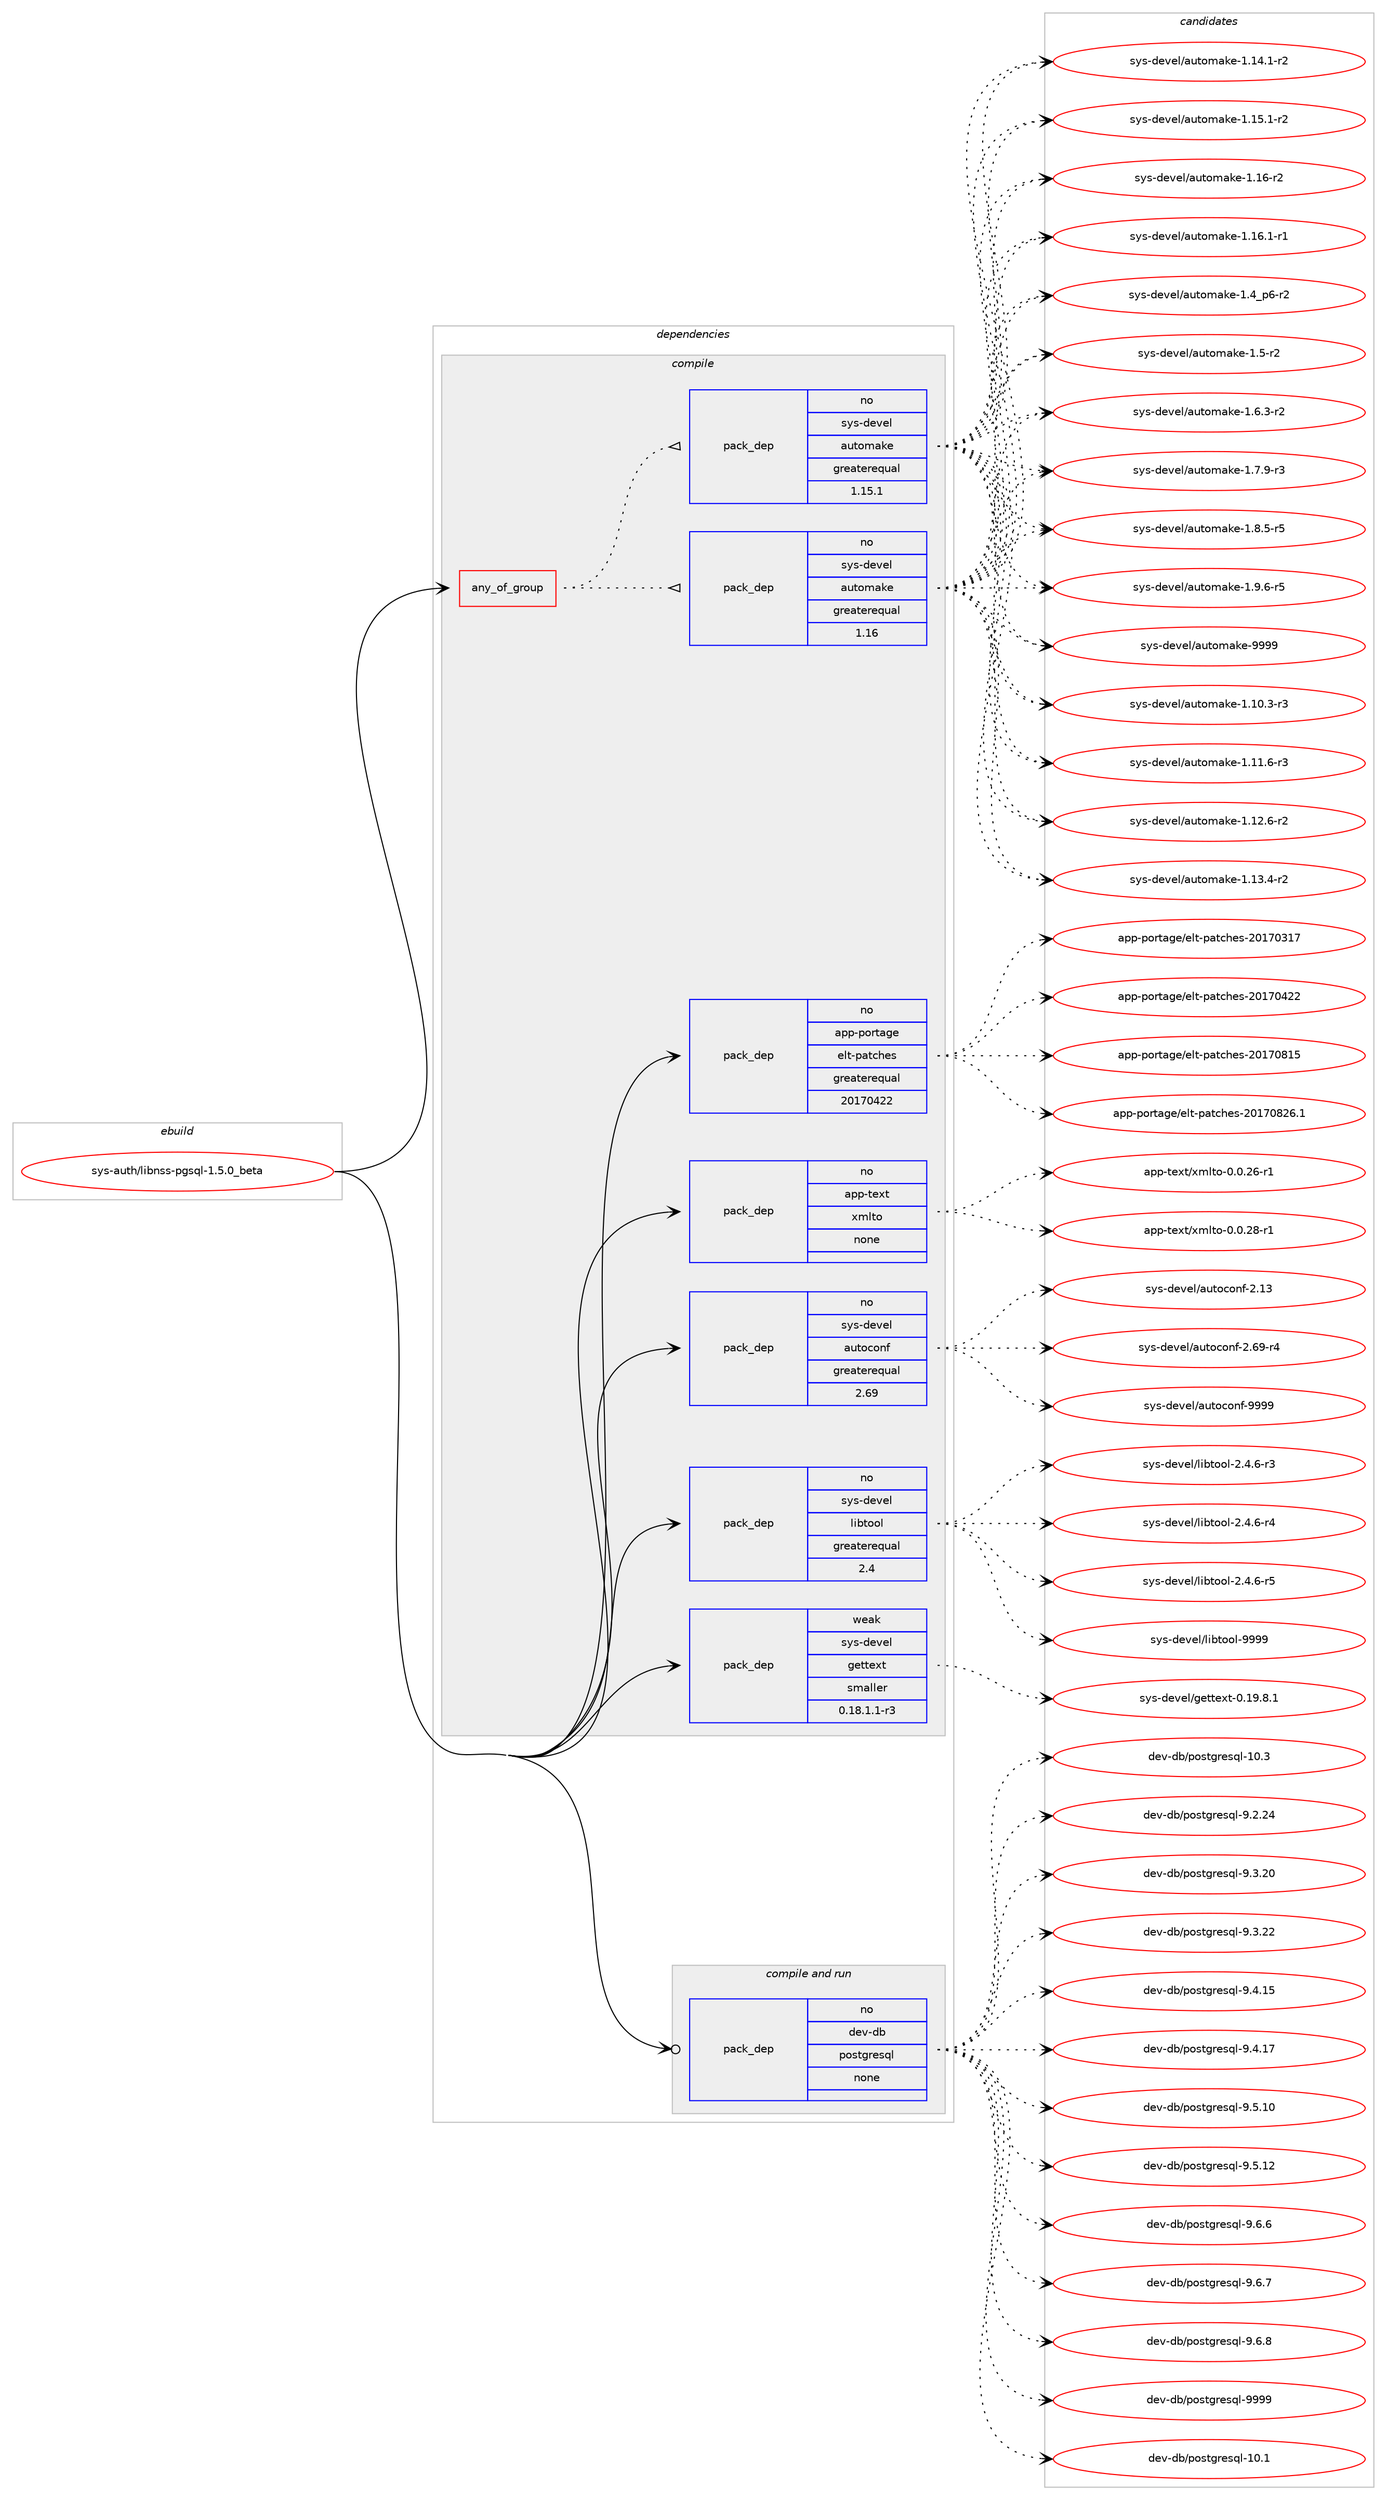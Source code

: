 digraph prolog {

# *************
# Graph options
# *************

newrank=true;
concentrate=true;
compound=true;
graph [rankdir=LR,fontname=Helvetica,fontsize=10,ranksep=1.5];#, ranksep=2.5, nodesep=0.2];
edge  [arrowhead=vee];
node  [fontname=Helvetica,fontsize=10];

# **********
# The ebuild
# **********

subgraph cluster_leftcol {
color=gray;
rank=same;
label=<<i>ebuild</i>>;
id [label="sys-auth/libnss-pgsql-1.5.0_beta", color=red, width=4, href="../sys-auth/libnss-pgsql-1.5.0_beta.svg"];
}

# ****************
# The dependencies
# ****************

subgraph cluster_midcol {
color=gray;
label=<<i>dependencies</i>>;
subgraph cluster_compile {
fillcolor="#eeeeee";
style=filled;
label=<<i>compile</i>>;
subgraph any25 {
dependency6717 [label=<<TABLE BORDER="0" CELLBORDER="1" CELLSPACING="0" CELLPADDING="4"><TR><TD CELLPADDING="10">any_of_group</TD></TR></TABLE>>, shape=none, color=red];subgraph pack6264 {
dependency6718 [label=<<TABLE BORDER="0" CELLBORDER="1" CELLSPACING="0" CELLPADDING="4" WIDTH="220"><TR><TD ROWSPAN="6" CELLPADDING="30">pack_dep</TD></TR><TR><TD WIDTH="110">no</TD></TR><TR><TD>sys-devel</TD></TR><TR><TD>automake</TD></TR><TR><TD>greaterequal</TD></TR><TR><TD>1.16</TD></TR></TABLE>>, shape=none, color=blue];
}
dependency6717:e -> dependency6718:w [weight=20,style="dotted",arrowhead="oinv"];
subgraph pack6265 {
dependency6719 [label=<<TABLE BORDER="0" CELLBORDER="1" CELLSPACING="0" CELLPADDING="4" WIDTH="220"><TR><TD ROWSPAN="6" CELLPADDING="30">pack_dep</TD></TR><TR><TD WIDTH="110">no</TD></TR><TR><TD>sys-devel</TD></TR><TR><TD>automake</TD></TR><TR><TD>greaterequal</TD></TR><TR><TD>1.15.1</TD></TR></TABLE>>, shape=none, color=blue];
}
dependency6717:e -> dependency6719:w [weight=20,style="dotted",arrowhead="oinv"];
}
id:e -> dependency6717:w [weight=20,style="solid",arrowhead="vee"];
subgraph pack6266 {
dependency6720 [label=<<TABLE BORDER="0" CELLBORDER="1" CELLSPACING="0" CELLPADDING="4" WIDTH="220"><TR><TD ROWSPAN="6" CELLPADDING="30">pack_dep</TD></TR><TR><TD WIDTH="110">no</TD></TR><TR><TD>app-portage</TD></TR><TR><TD>elt-patches</TD></TR><TR><TD>greaterequal</TD></TR><TR><TD>20170422</TD></TR></TABLE>>, shape=none, color=blue];
}
id:e -> dependency6720:w [weight=20,style="solid",arrowhead="vee"];
subgraph pack6267 {
dependency6721 [label=<<TABLE BORDER="0" CELLBORDER="1" CELLSPACING="0" CELLPADDING="4" WIDTH="220"><TR><TD ROWSPAN="6" CELLPADDING="30">pack_dep</TD></TR><TR><TD WIDTH="110">no</TD></TR><TR><TD>app-text</TD></TR><TR><TD>xmlto</TD></TR><TR><TD>none</TD></TR><TR><TD></TD></TR></TABLE>>, shape=none, color=blue];
}
id:e -> dependency6721:w [weight=20,style="solid",arrowhead="vee"];
subgraph pack6268 {
dependency6722 [label=<<TABLE BORDER="0" CELLBORDER="1" CELLSPACING="0" CELLPADDING="4" WIDTH="220"><TR><TD ROWSPAN="6" CELLPADDING="30">pack_dep</TD></TR><TR><TD WIDTH="110">no</TD></TR><TR><TD>sys-devel</TD></TR><TR><TD>autoconf</TD></TR><TR><TD>greaterequal</TD></TR><TR><TD>2.69</TD></TR></TABLE>>, shape=none, color=blue];
}
id:e -> dependency6722:w [weight=20,style="solid",arrowhead="vee"];
subgraph pack6269 {
dependency6723 [label=<<TABLE BORDER="0" CELLBORDER="1" CELLSPACING="0" CELLPADDING="4" WIDTH="220"><TR><TD ROWSPAN="6" CELLPADDING="30">pack_dep</TD></TR><TR><TD WIDTH="110">no</TD></TR><TR><TD>sys-devel</TD></TR><TR><TD>libtool</TD></TR><TR><TD>greaterequal</TD></TR><TR><TD>2.4</TD></TR></TABLE>>, shape=none, color=blue];
}
id:e -> dependency6723:w [weight=20,style="solid",arrowhead="vee"];
subgraph pack6270 {
dependency6724 [label=<<TABLE BORDER="0" CELLBORDER="1" CELLSPACING="0" CELLPADDING="4" WIDTH="220"><TR><TD ROWSPAN="6" CELLPADDING="30">pack_dep</TD></TR><TR><TD WIDTH="110">weak</TD></TR><TR><TD>sys-devel</TD></TR><TR><TD>gettext</TD></TR><TR><TD>smaller</TD></TR><TR><TD>0.18.1.1-r3</TD></TR></TABLE>>, shape=none, color=blue];
}
id:e -> dependency6724:w [weight=20,style="solid",arrowhead="vee"];
}
subgraph cluster_compileandrun {
fillcolor="#eeeeee";
style=filled;
label=<<i>compile and run</i>>;
subgraph pack6271 {
dependency6725 [label=<<TABLE BORDER="0" CELLBORDER="1" CELLSPACING="0" CELLPADDING="4" WIDTH="220"><TR><TD ROWSPAN="6" CELLPADDING="30">pack_dep</TD></TR><TR><TD WIDTH="110">no</TD></TR><TR><TD>dev-db</TD></TR><TR><TD>postgresql</TD></TR><TR><TD>none</TD></TR><TR><TD></TD></TR></TABLE>>, shape=none, color=blue];
}
id:e -> dependency6725:w [weight=20,style="solid",arrowhead="odotvee"];
}
subgraph cluster_run {
fillcolor="#eeeeee";
style=filled;
label=<<i>run</i>>;
}
}

# **************
# The candidates
# **************

subgraph cluster_choices {
rank=same;
color=gray;
label=<<i>candidates</i>>;

subgraph choice6264 {
color=black;
nodesep=1;
choice11512111545100101118101108479711711611110997107101454946494846514511451 [label="sys-devel/automake-1.10.3-r3", color=red, width=4,href="../sys-devel/automake-1.10.3-r3.svg"];
choice11512111545100101118101108479711711611110997107101454946494946544511451 [label="sys-devel/automake-1.11.6-r3", color=red, width=4,href="../sys-devel/automake-1.11.6-r3.svg"];
choice11512111545100101118101108479711711611110997107101454946495046544511450 [label="sys-devel/automake-1.12.6-r2", color=red, width=4,href="../sys-devel/automake-1.12.6-r2.svg"];
choice11512111545100101118101108479711711611110997107101454946495146524511450 [label="sys-devel/automake-1.13.4-r2", color=red, width=4,href="../sys-devel/automake-1.13.4-r2.svg"];
choice11512111545100101118101108479711711611110997107101454946495246494511450 [label="sys-devel/automake-1.14.1-r2", color=red, width=4,href="../sys-devel/automake-1.14.1-r2.svg"];
choice11512111545100101118101108479711711611110997107101454946495346494511450 [label="sys-devel/automake-1.15.1-r2", color=red, width=4,href="../sys-devel/automake-1.15.1-r2.svg"];
choice1151211154510010111810110847971171161111099710710145494649544511450 [label="sys-devel/automake-1.16-r2", color=red, width=4,href="../sys-devel/automake-1.16-r2.svg"];
choice11512111545100101118101108479711711611110997107101454946495446494511449 [label="sys-devel/automake-1.16.1-r1", color=red, width=4,href="../sys-devel/automake-1.16.1-r1.svg"];
choice115121115451001011181011084797117116111109971071014549465295112544511450 [label="sys-devel/automake-1.4_p6-r2", color=red, width=4,href="../sys-devel/automake-1.4_p6-r2.svg"];
choice11512111545100101118101108479711711611110997107101454946534511450 [label="sys-devel/automake-1.5-r2", color=red, width=4,href="../sys-devel/automake-1.5-r2.svg"];
choice115121115451001011181011084797117116111109971071014549465446514511450 [label="sys-devel/automake-1.6.3-r2", color=red, width=4,href="../sys-devel/automake-1.6.3-r2.svg"];
choice115121115451001011181011084797117116111109971071014549465546574511451 [label="sys-devel/automake-1.7.9-r3", color=red, width=4,href="../sys-devel/automake-1.7.9-r3.svg"];
choice115121115451001011181011084797117116111109971071014549465646534511453 [label="sys-devel/automake-1.8.5-r5", color=red, width=4,href="../sys-devel/automake-1.8.5-r5.svg"];
choice115121115451001011181011084797117116111109971071014549465746544511453 [label="sys-devel/automake-1.9.6-r5", color=red, width=4,href="../sys-devel/automake-1.9.6-r5.svg"];
choice115121115451001011181011084797117116111109971071014557575757 [label="sys-devel/automake-9999", color=red, width=4,href="../sys-devel/automake-9999.svg"];
dependency6718:e -> choice11512111545100101118101108479711711611110997107101454946494846514511451:w [style=dotted,weight="100"];
dependency6718:e -> choice11512111545100101118101108479711711611110997107101454946494946544511451:w [style=dotted,weight="100"];
dependency6718:e -> choice11512111545100101118101108479711711611110997107101454946495046544511450:w [style=dotted,weight="100"];
dependency6718:e -> choice11512111545100101118101108479711711611110997107101454946495146524511450:w [style=dotted,weight="100"];
dependency6718:e -> choice11512111545100101118101108479711711611110997107101454946495246494511450:w [style=dotted,weight="100"];
dependency6718:e -> choice11512111545100101118101108479711711611110997107101454946495346494511450:w [style=dotted,weight="100"];
dependency6718:e -> choice1151211154510010111810110847971171161111099710710145494649544511450:w [style=dotted,weight="100"];
dependency6718:e -> choice11512111545100101118101108479711711611110997107101454946495446494511449:w [style=dotted,weight="100"];
dependency6718:e -> choice115121115451001011181011084797117116111109971071014549465295112544511450:w [style=dotted,weight="100"];
dependency6718:e -> choice11512111545100101118101108479711711611110997107101454946534511450:w [style=dotted,weight="100"];
dependency6718:e -> choice115121115451001011181011084797117116111109971071014549465446514511450:w [style=dotted,weight="100"];
dependency6718:e -> choice115121115451001011181011084797117116111109971071014549465546574511451:w [style=dotted,weight="100"];
dependency6718:e -> choice115121115451001011181011084797117116111109971071014549465646534511453:w [style=dotted,weight="100"];
dependency6718:e -> choice115121115451001011181011084797117116111109971071014549465746544511453:w [style=dotted,weight="100"];
dependency6718:e -> choice115121115451001011181011084797117116111109971071014557575757:w [style=dotted,weight="100"];
}
subgraph choice6265 {
color=black;
nodesep=1;
choice11512111545100101118101108479711711611110997107101454946494846514511451 [label="sys-devel/automake-1.10.3-r3", color=red, width=4,href="../sys-devel/automake-1.10.3-r3.svg"];
choice11512111545100101118101108479711711611110997107101454946494946544511451 [label="sys-devel/automake-1.11.6-r3", color=red, width=4,href="../sys-devel/automake-1.11.6-r3.svg"];
choice11512111545100101118101108479711711611110997107101454946495046544511450 [label="sys-devel/automake-1.12.6-r2", color=red, width=4,href="../sys-devel/automake-1.12.6-r2.svg"];
choice11512111545100101118101108479711711611110997107101454946495146524511450 [label="sys-devel/automake-1.13.4-r2", color=red, width=4,href="../sys-devel/automake-1.13.4-r2.svg"];
choice11512111545100101118101108479711711611110997107101454946495246494511450 [label="sys-devel/automake-1.14.1-r2", color=red, width=4,href="../sys-devel/automake-1.14.1-r2.svg"];
choice11512111545100101118101108479711711611110997107101454946495346494511450 [label="sys-devel/automake-1.15.1-r2", color=red, width=4,href="../sys-devel/automake-1.15.1-r2.svg"];
choice1151211154510010111810110847971171161111099710710145494649544511450 [label="sys-devel/automake-1.16-r2", color=red, width=4,href="../sys-devel/automake-1.16-r2.svg"];
choice11512111545100101118101108479711711611110997107101454946495446494511449 [label="sys-devel/automake-1.16.1-r1", color=red, width=4,href="../sys-devel/automake-1.16.1-r1.svg"];
choice115121115451001011181011084797117116111109971071014549465295112544511450 [label="sys-devel/automake-1.4_p6-r2", color=red, width=4,href="../sys-devel/automake-1.4_p6-r2.svg"];
choice11512111545100101118101108479711711611110997107101454946534511450 [label="sys-devel/automake-1.5-r2", color=red, width=4,href="../sys-devel/automake-1.5-r2.svg"];
choice115121115451001011181011084797117116111109971071014549465446514511450 [label="sys-devel/automake-1.6.3-r2", color=red, width=4,href="../sys-devel/automake-1.6.3-r2.svg"];
choice115121115451001011181011084797117116111109971071014549465546574511451 [label="sys-devel/automake-1.7.9-r3", color=red, width=4,href="../sys-devel/automake-1.7.9-r3.svg"];
choice115121115451001011181011084797117116111109971071014549465646534511453 [label="sys-devel/automake-1.8.5-r5", color=red, width=4,href="../sys-devel/automake-1.8.5-r5.svg"];
choice115121115451001011181011084797117116111109971071014549465746544511453 [label="sys-devel/automake-1.9.6-r5", color=red, width=4,href="../sys-devel/automake-1.9.6-r5.svg"];
choice115121115451001011181011084797117116111109971071014557575757 [label="sys-devel/automake-9999", color=red, width=4,href="../sys-devel/automake-9999.svg"];
dependency6719:e -> choice11512111545100101118101108479711711611110997107101454946494846514511451:w [style=dotted,weight="100"];
dependency6719:e -> choice11512111545100101118101108479711711611110997107101454946494946544511451:w [style=dotted,weight="100"];
dependency6719:e -> choice11512111545100101118101108479711711611110997107101454946495046544511450:w [style=dotted,weight="100"];
dependency6719:e -> choice11512111545100101118101108479711711611110997107101454946495146524511450:w [style=dotted,weight="100"];
dependency6719:e -> choice11512111545100101118101108479711711611110997107101454946495246494511450:w [style=dotted,weight="100"];
dependency6719:e -> choice11512111545100101118101108479711711611110997107101454946495346494511450:w [style=dotted,weight="100"];
dependency6719:e -> choice1151211154510010111810110847971171161111099710710145494649544511450:w [style=dotted,weight="100"];
dependency6719:e -> choice11512111545100101118101108479711711611110997107101454946495446494511449:w [style=dotted,weight="100"];
dependency6719:e -> choice115121115451001011181011084797117116111109971071014549465295112544511450:w [style=dotted,weight="100"];
dependency6719:e -> choice11512111545100101118101108479711711611110997107101454946534511450:w [style=dotted,weight="100"];
dependency6719:e -> choice115121115451001011181011084797117116111109971071014549465446514511450:w [style=dotted,weight="100"];
dependency6719:e -> choice115121115451001011181011084797117116111109971071014549465546574511451:w [style=dotted,weight="100"];
dependency6719:e -> choice115121115451001011181011084797117116111109971071014549465646534511453:w [style=dotted,weight="100"];
dependency6719:e -> choice115121115451001011181011084797117116111109971071014549465746544511453:w [style=dotted,weight="100"];
dependency6719:e -> choice115121115451001011181011084797117116111109971071014557575757:w [style=dotted,weight="100"];
}
subgraph choice6266 {
color=black;
nodesep=1;
choice97112112451121111141169710310147101108116451129711699104101115455048495548514955 [label="app-portage/elt-patches-20170317", color=red, width=4,href="../app-portage/elt-patches-20170317.svg"];
choice97112112451121111141169710310147101108116451129711699104101115455048495548525050 [label="app-portage/elt-patches-20170422", color=red, width=4,href="../app-portage/elt-patches-20170422.svg"];
choice97112112451121111141169710310147101108116451129711699104101115455048495548564953 [label="app-portage/elt-patches-20170815", color=red, width=4,href="../app-portage/elt-patches-20170815.svg"];
choice971121124511211111411697103101471011081164511297116991041011154550484955485650544649 [label="app-portage/elt-patches-20170826.1", color=red, width=4,href="../app-portage/elt-patches-20170826.1.svg"];
dependency6720:e -> choice97112112451121111141169710310147101108116451129711699104101115455048495548514955:w [style=dotted,weight="100"];
dependency6720:e -> choice97112112451121111141169710310147101108116451129711699104101115455048495548525050:w [style=dotted,weight="100"];
dependency6720:e -> choice97112112451121111141169710310147101108116451129711699104101115455048495548564953:w [style=dotted,weight="100"];
dependency6720:e -> choice971121124511211111411697103101471011081164511297116991041011154550484955485650544649:w [style=dotted,weight="100"];
}
subgraph choice6267 {
color=black;
nodesep=1;
choice971121124511610112011647120109108116111454846484650544511449 [label="app-text/xmlto-0.0.26-r1", color=red, width=4,href="../app-text/xmlto-0.0.26-r1.svg"];
choice971121124511610112011647120109108116111454846484650564511449 [label="app-text/xmlto-0.0.28-r1", color=red, width=4,href="../app-text/xmlto-0.0.28-r1.svg"];
dependency6721:e -> choice971121124511610112011647120109108116111454846484650544511449:w [style=dotted,weight="100"];
dependency6721:e -> choice971121124511610112011647120109108116111454846484650564511449:w [style=dotted,weight="100"];
}
subgraph choice6268 {
color=black;
nodesep=1;
choice115121115451001011181011084797117116111991111101024550464951 [label="sys-devel/autoconf-2.13", color=red, width=4,href="../sys-devel/autoconf-2.13.svg"];
choice1151211154510010111810110847971171161119911111010245504654574511452 [label="sys-devel/autoconf-2.69-r4", color=red, width=4,href="../sys-devel/autoconf-2.69-r4.svg"];
choice115121115451001011181011084797117116111991111101024557575757 [label="sys-devel/autoconf-9999", color=red, width=4,href="../sys-devel/autoconf-9999.svg"];
dependency6722:e -> choice115121115451001011181011084797117116111991111101024550464951:w [style=dotted,weight="100"];
dependency6722:e -> choice1151211154510010111810110847971171161119911111010245504654574511452:w [style=dotted,weight="100"];
dependency6722:e -> choice115121115451001011181011084797117116111991111101024557575757:w [style=dotted,weight="100"];
}
subgraph choice6269 {
color=black;
nodesep=1;
choice1151211154510010111810110847108105981161111111084550465246544511451 [label="sys-devel/libtool-2.4.6-r3", color=red, width=4,href="../sys-devel/libtool-2.4.6-r3.svg"];
choice1151211154510010111810110847108105981161111111084550465246544511452 [label="sys-devel/libtool-2.4.6-r4", color=red, width=4,href="../sys-devel/libtool-2.4.6-r4.svg"];
choice1151211154510010111810110847108105981161111111084550465246544511453 [label="sys-devel/libtool-2.4.6-r5", color=red, width=4,href="../sys-devel/libtool-2.4.6-r5.svg"];
choice1151211154510010111810110847108105981161111111084557575757 [label="sys-devel/libtool-9999", color=red, width=4,href="../sys-devel/libtool-9999.svg"];
dependency6723:e -> choice1151211154510010111810110847108105981161111111084550465246544511451:w [style=dotted,weight="100"];
dependency6723:e -> choice1151211154510010111810110847108105981161111111084550465246544511452:w [style=dotted,weight="100"];
dependency6723:e -> choice1151211154510010111810110847108105981161111111084550465246544511453:w [style=dotted,weight="100"];
dependency6723:e -> choice1151211154510010111810110847108105981161111111084557575757:w [style=dotted,weight="100"];
}
subgraph choice6270 {
color=black;
nodesep=1;
choice1151211154510010111810110847103101116116101120116454846495746564649 [label="sys-devel/gettext-0.19.8.1", color=red, width=4,href="../sys-devel/gettext-0.19.8.1.svg"];
dependency6724:e -> choice1151211154510010111810110847103101116116101120116454846495746564649:w [style=dotted,weight="100"];
}
subgraph choice6271 {
color=black;
nodesep=1;
choice1001011184510098471121111151161031141011151131084549484649 [label="dev-db/postgresql-10.1", color=red, width=4,href="../dev-db/postgresql-10.1.svg"];
choice1001011184510098471121111151161031141011151131084549484651 [label="dev-db/postgresql-10.3", color=red, width=4,href="../dev-db/postgresql-10.3.svg"];
choice10010111845100984711211111511610311410111511310845574650465052 [label="dev-db/postgresql-9.2.24", color=red, width=4,href="../dev-db/postgresql-9.2.24.svg"];
choice10010111845100984711211111511610311410111511310845574651465048 [label="dev-db/postgresql-9.3.20", color=red, width=4,href="../dev-db/postgresql-9.3.20.svg"];
choice10010111845100984711211111511610311410111511310845574651465050 [label="dev-db/postgresql-9.3.22", color=red, width=4,href="../dev-db/postgresql-9.3.22.svg"];
choice10010111845100984711211111511610311410111511310845574652464953 [label="dev-db/postgresql-9.4.15", color=red, width=4,href="../dev-db/postgresql-9.4.15.svg"];
choice10010111845100984711211111511610311410111511310845574652464955 [label="dev-db/postgresql-9.4.17", color=red, width=4,href="../dev-db/postgresql-9.4.17.svg"];
choice10010111845100984711211111511610311410111511310845574653464948 [label="dev-db/postgresql-9.5.10", color=red, width=4,href="../dev-db/postgresql-9.5.10.svg"];
choice10010111845100984711211111511610311410111511310845574653464950 [label="dev-db/postgresql-9.5.12", color=red, width=4,href="../dev-db/postgresql-9.5.12.svg"];
choice100101118451009847112111115116103114101115113108455746544654 [label="dev-db/postgresql-9.6.6", color=red, width=4,href="../dev-db/postgresql-9.6.6.svg"];
choice100101118451009847112111115116103114101115113108455746544655 [label="dev-db/postgresql-9.6.7", color=red, width=4,href="../dev-db/postgresql-9.6.7.svg"];
choice100101118451009847112111115116103114101115113108455746544656 [label="dev-db/postgresql-9.6.8", color=red, width=4,href="../dev-db/postgresql-9.6.8.svg"];
choice1001011184510098471121111151161031141011151131084557575757 [label="dev-db/postgresql-9999", color=red, width=4,href="../dev-db/postgresql-9999.svg"];
dependency6725:e -> choice1001011184510098471121111151161031141011151131084549484649:w [style=dotted,weight="100"];
dependency6725:e -> choice1001011184510098471121111151161031141011151131084549484651:w [style=dotted,weight="100"];
dependency6725:e -> choice10010111845100984711211111511610311410111511310845574650465052:w [style=dotted,weight="100"];
dependency6725:e -> choice10010111845100984711211111511610311410111511310845574651465048:w [style=dotted,weight="100"];
dependency6725:e -> choice10010111845100984711211111511610311410111511310845574651465050:w [style=dotted,weight="100"];
dependency6725:e -> choice10010111845100984711211111511610311410111511310845574652464953:w [style=dotted,weight="100"];
dependency6725:e -> choice10010111845100984711211111511610311410111511310845574652464955:w [style=dotted,weight="100"];
dependency6725:e -> choice10010111845100984711211111511610311410111511310845574653464948:w [style=dotted,weight="100"];
dependency6725:e -> choice10010111845100984711211111511610311410111511310845574653464950:w [style=dotted,weight="100"];
dependency6725:e -> choice100101118451009847112111115116103114101115113108455746544654:w [style=dotted,weight="100"];
dependency6725:e -> choice100101118451009847112111115116103114101115113108455746544655:w [style=dotted,weight="100"];
dependency6725:e -> choice100101118451009847112111115116103114101115113108455746544656:w [style=dotted,weight="100"];
dependency6725:e -> choice1001011184510098471121111151161031141011151131084557575757:w [style=dotted,weight="100"];
}
}

}
